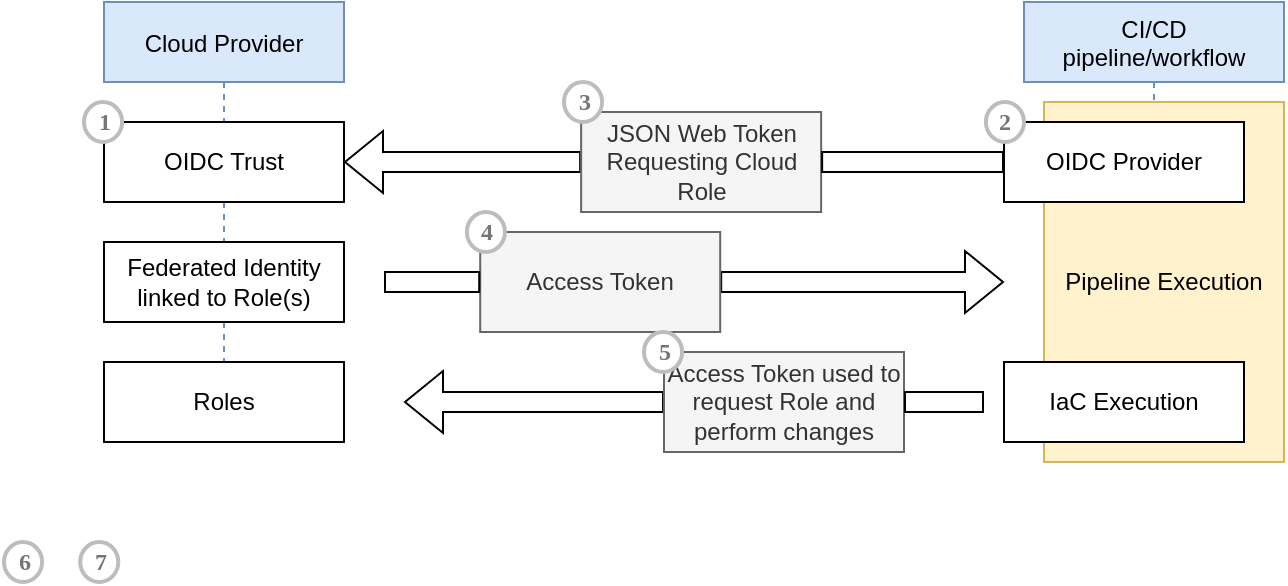 <mxfile version="19.0.3" type="device"><diagram id="kgpKYQtTHZ0yAKxKKP6v" name="Page-1"><mxGraphModel dx="781" dy="544" grid="1" gridSize="10" guides="1" tooltips="1" connect="1" arrows="1" fold="1" page="1" pageScale="1" pageWidth="850" pageHeight="1100" math="0" shadow="0"><root><mxCell id="0"/><mxCell id="1" parent="0"/><mxCell id="3nuBFxr9cyL0pnOWT2aG-5" value="CI/CD &#10;pipeline/workflow" style="shape=umlLifeline;perimeter=lifelinePerimeter;container=1;collapsible=0;recursiveResize=0;rounded=0;shadow=0;strokeWidth=1;fillColor=#dae8fc;strokeColor=#6c8ebf;" parent="1" vertex="1"><mxGeometry x="580" y="80" width="130" height="230" as="geometry"/></mxCell><mxCell id="vo1m5lNzBMdftTlSCseR-13" value="Pipeline Execution" style="rounded=0;whiteSpace=wrap;html=1;fillColor=#fff2cc;strokeColor=#d6b656;" vertex="1" parent="3nuBFxr9cyL0pnOWT2aG-5"><mxGeometry x="10" y="50" width="120" height="180" as="geometry"/></mxCell><mxCell id="vo1m5lNzBMdftTlSCseR-8" value="OIDC Provider" style="rounded=0;whiteSpace=wrap;html=1;" vertex="1" parent="3nuBFxr9cyL0pnOWT2aG-5"><mxGeometry x="-10" y="60" width="120" height="40" as="geometry"/></mxCell><mxCell id="vo1m5lNzBMdftTlSCseR-2" value="2" style="shape=ellipse;perimeter=ellipsePerimeter;strokeColor=#BDBDBD;strokeWidth=2;shadow=0;gradientColor=none;fontColor=#757575;align=center;html=1;fontStyle=1;spacingTop=-1;rounded=0;fontFamily=Verdana;fontSize=12;" vertex="1" parent="3nuBFxr9cyL0pnOWT2aG-5"><mxGeometry x="-19.052" y="50" width="19.048" height="20" as="geometry"/></mxCell><mxCell id="vo1m5lNzBMdftTlSCseR-19" value="IaC Execution" style="rounded=0;whiteSpace=wrap;html=1;" vertex="1" parent="3nuBFxr9cyL0pnOWT2aG-5"><mxGeometry x="-10" y="180" width="120" height="40" as="geometry"/></mxCell><mxCell id="3nuBFxr9cyL0pnOWT2aG-1" value="Cloud Provider" style="shape=umlLifeline;perimeter=lifelinePerimeter;container=1;collapsible=0;recursiveResize=0;rounded=0;shadow=0;strokeWidth=1;fillColor=#dae8fc;strokeColor=#6c8ebf;" parent="1" vertex="1"><mxGeometry x="120" y="80" width="120" height="220" as="geometry"/></mxCell><mxCell id="u8CzNzENpe4oXbK6lVsI-1" value="OIDC Trust" style="rounded=0;whiteSpace=wrap;html=1;" parent="3nuBFxr9cyL0pnOWT2aG-1" vertex="1"><mxGeometry y="60" width="120" height="40" as="geometry"/></mxCell><mxCell id="u8CzNzENpe4oXbK6lVsI-2" value="Federated Identity linked to Role(s)" style="rounded=0;whiteSpace=wrap;html=1;" parent="3nuBFxr9cyL0pnOWT2aG-1" vertex="1"><mxGeometry y="120" width="120" height="40" as="geometry"/></mxCell><mxCell id="u8CzNzENpe4oXbK6lVsI-3" value="Roles" style="rounded=0;whiteSpace=wrap;html=1;" parent="3nuBFxr9cyL0pnOWT2aG-1" vertex="1"><mxGeometry y="180" width="120" height="40" as="geometry"/></mxCell><mxCell id="vo1m5lNzBMdftTlSCseR-1" value="1" style="shape=ellipse;perimeter=ellipsePerimeter;strokeColor=#BDBDBD;strokeWidth=2;shadow=0;gradientColor=none;fontColor=#757575;align=center;html=1;fontStyle=1;spacingTop=-1;rounded=0;fontFamily=Verdana;fontSize=12;" vertex="1" parent="3nuBFxr9cyL0pnOWT2aG-1"><mxGeometry x="-9.998" y="50" width="19.048" height="20" as="geometry"/></mxCell><mxCell id="vo1m5lNzBMdftTlSCseR-6" value="6" style="shape=ellipse;perimeter=ellipsePerimeter;strokeColor=#BDBDBD;strokeWidth=2;shadow=0;gradientColor=none;fontColor=#757575;align=center;html=1;fontStyle=1;spacingTop=-1;rounded=0;fontFamily=Verdana;fontSize=12;" vertex="1" parent="1"><mxGeometry x="69.999" y="350" width="19.048" height="20" as="geometry"/></mxCell><mxCell id="vo1m5lNzBMdftTlSCseR-7" value="7" style="shape=ellipse;perimeter=ellipsePerimeter;strokeColor=#BDBDBD;strokeWidth=2;shadow=0;gradientColor=none;fontColor=#757575;align=center;html=1;fontStyle=1;spacingTop=-1;rounded=0;fontFamily=Verdana;fontSize=12;" vertex="1" parent="1"><mxGeometry x="108.094" y="350" width="19.048" height="20" as="geometry"/></mxCell><mxCell id="vo1m5lNzBMdftTlSCseR-9" value="" style="shape=flexArrow;endArrow=classic;html=1;rounded=0;exitX=0;exitY=0.5;exitDx=0;exitDy=0;entryX=1;entryY=0.5;entryDx=0;entryDy=0;startArrow=none;" edge="1" parent="1" source="vo1m5lNzBMdftTlSCseR-10" target="u8CzNzENpe4oXbK6lVsI-1"><mxGeometry width="50" height="50" relative="1" as="geometry"><mxPoint x="280" y="310" as="sourcePoint"/><mxPoint x="330" y="260" as="targetPoint"/></mxGeometry></mxCell><mxCell id="vo1m5lNzBMdftTlSCseR-10" value="JSON Web Token&lt;br&gt;Requesting Cloud Role" style="rounded=0;whiteSpace=wrap;html=1;fillColor=#f5f5f5;fontColor=#333333;strokeColor=#666666;" vertex="1" parent="1"><mxGeometry x="358.57" y="135" width="120" height="50" as="geometry"/></mxCell><mxCell id="vo1m5lNzBMdftTlSCseR-12" value="" style="shape=flexArrow;endArrow=classic;html=1;rounded=0;startArrow=none;" edge="1" parent="1" source="vo1m5lNzBMdftTlSCseR-14"><mxGeometry width="50" height="50" relative="1" as="geometry"><mxPoint x="260" y="220" as="sourcePoint"/><mxPoint x="570" y="220" as="targetPoint"/></mxGeometry></mxCell><mxCell id="vo1m5lNzBMdftTlSCseR-14" value="Access Token" style="rounded=0;whiteSpace=wrap;html=1;fillColor=#f5f5f5;fontColor=#333333;strokeColor=#666666;" vertex="1" parent="1"><mxGeometry x="308.1" y="195" width="120" height="50" as="geometry"/></mxCell><mxCell id="vo1m5lNzBMdftTlSCseR-15" value="" style="shape=flexArrow;endArrow=none;html=1;rounded=0;" edge="1" parent="1" target="vo1m5lNzBMdftTlSCseR-14"><mxGeometry width="50" height="50" relative="1" as="geometry"><mxPoint x="260" y="220" as="sourcePoint"/><mxPoint x="550" y="220" as="targetPoint"/></mxGeometry></mxCell><mxCell id="vo1m5lNzBMdftTlSCseR-4" value="4" style="shape=ellipse;perimeter=ellipsePerimeter;strokeColor=#BDBDBD;strokeWidth=2;shadow=0;gradientColor=none;fontColor=#757575;align=center;html=1;fontStyle=1;spacingTop=-1;rounded=0;fontFamily=Verdana;fontSize=12;" vertex="1" parent="1"><mxGeometry x="301.428" y="185" width="19.048" height="20" as="geometry"/></mxCell><mxCell id="vo1m5lNzBMdftTlSCseR-3" value="3" style="shape=ellipse;perimeter=ellipsePerimeter;strokeColor=#BDBDBD;strokeWidth=2;shadow=0;gradientColor=none;fontColor=#757575;align=center;html=1;fontStyle=1;spacingTop=-1;rounded=0;fontFamily=Verdana;fontSize=12;" vertex="1" parent="1"><mxGeometry x="350.003" y="120" width="19.048" height="20" as="geometry"/></mxCell><mxCell id="vo1m5lNzBMdftTlSCseR-16" value="" style="shape=flexArrow;endArrow=classic;html=1;rounded=0;startArrow=none;" edge="1" parent="1" source="vo1m5lNzBMdftTlSCseR-17"><mxGeometry width="50" height="50" relative="1" as="geometry"><mxPoint x="560" y="280" as="sourcePoint"/><mxPoint x="270" y="280" as="targetPoint"/></mxGeometry></mxCell><mxCell id="vo1m5lNzBMdftTlSCseR-17" value="Access Token used to request Role and perform changes" style="rounded=0;whiteSpace=wrap;html=1;fillColor=#f5f5f5;fontColor=#333333;strokeColor=#666666;" vertex="1" parent="1"><mxGeometry x="400" y="255" width="120" height="50" as="geometry"/></mxCell><mxCell id="vo1m5lNzBMdftTlSCseR-18" value="" style="shape=flexArrow;endArrow=none;html=1;rounded=0;" edge="1" parent="1" target="vo1m5lNzBMdftTlSCseR-17"><mxGeometry width="50" height="50" relative="1" as="geometry"><mxPoint x="560" y="280" as="sourcePoint"/><mxPoint x="270" y="280" as="targetPoint"/></mxGeometry></mxCell><mxCell id="vo1m5lNzBMdftTlSCseR-5" value="5" style="shape=ellipse;perimeter=ellipsePerimeter;strokeColor=#BDBDBD;strokeWidth=2;shadow=0;gradientColor=none;fontColor=#757575;align=center;html=1;fontStyle=1;spacingTop=-1;rounded=0;fontFamily=Verdana;fontSize=12;" vertex="1" parent="1"><mxGeometry x="390.003" y="245" width="19.048" height="20" as="geometry"/></mxCell><mxCell id="vo1m5lNzBMdftTlSCseR-11" value="" style="shape=flexArrow;endArrow=none;html=1;rounded=0;exitX=0;exitY=0.5;exitDx=0;exitDy=0;entryX=1;entryY=0.5;entryDx=0;entryDy=0;" edge="1" parent="1" source="vo1m5lNzBMdftTlSCseR-8" target="vo1m5lNzBMdftTlSCseR-10"><mxGeometry width="50" height="50" relative="1" as="geometry"><mxPoint x="570" y="160" as="sourcePoint"/><mxPoint x="240" y="160" as="targetPoint"/></mxGeometry></mxCell></root></mxGraphModel></diagram></mxfile>